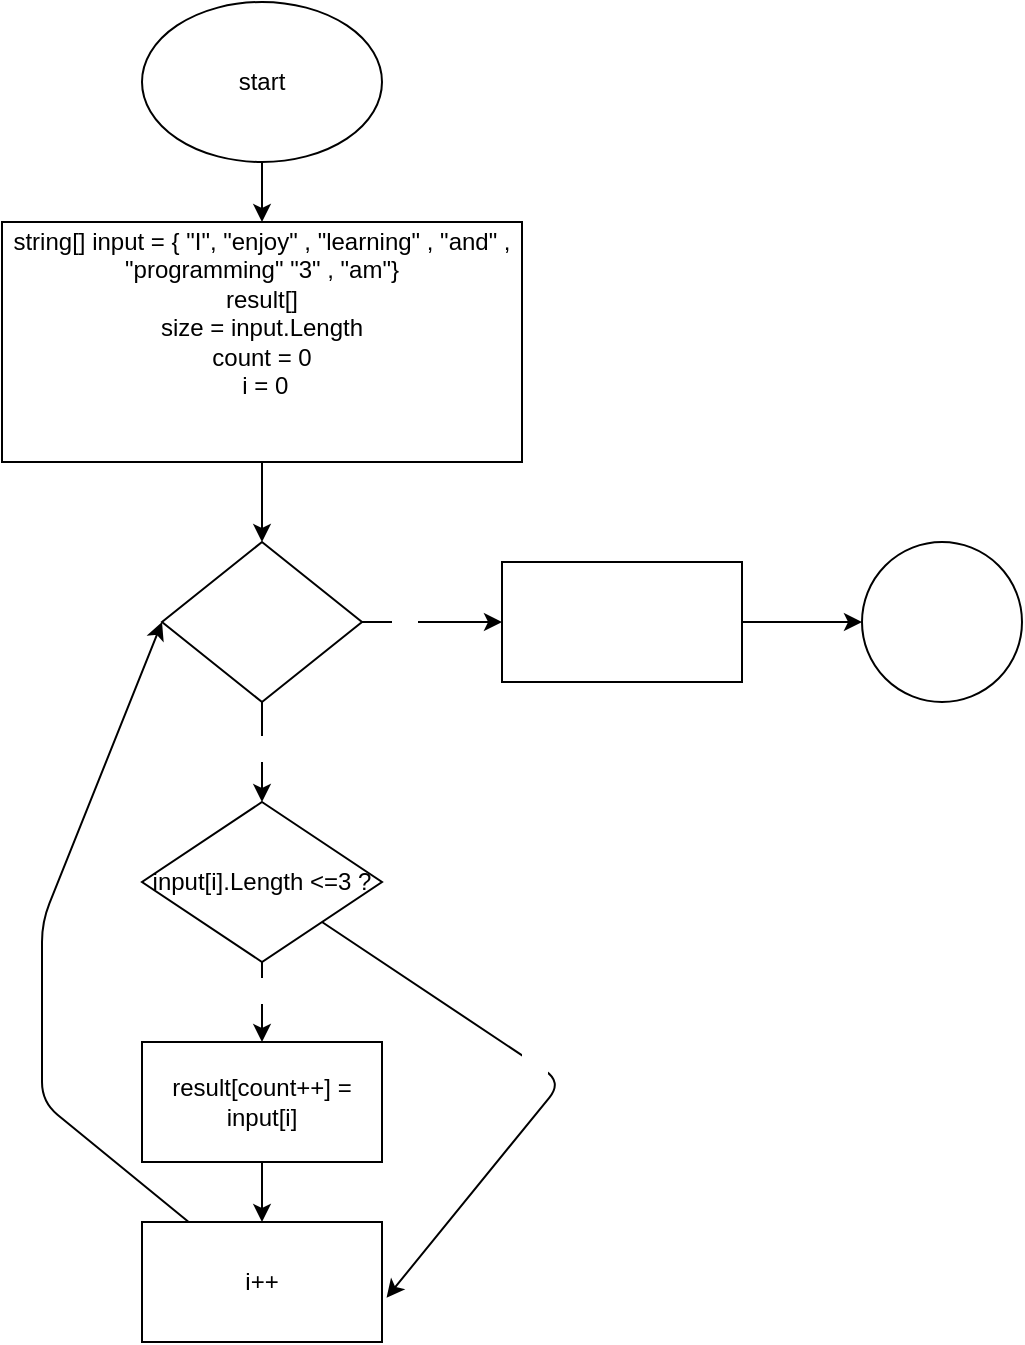 <mxfile>
    <diagram id="m88hlxh6wCAiG51Q_rRw" name="Page-1">
        <mxGraphModel dx="594" dy="402" grid="1" gridSize="10" guides="1" tooltips="1" connect="1" arrows="1" fold="1" page="1" pageScale="1" pageWidth="850" pageHeight="1100" math="0" shadow="0">
            <root>
                <mxCell id="0"/>
                <mxCell id="1" parent="0"/>
                <mxCell id="4" value="" style="edgeStyle=none;html=1;" edge="1" parent="1" source="2" target="3">
                    <mxGeometry relative="1" as="geometry"/>
                </mxCell>
                <mxCell id="2" value="start&lt;br&gt;" style="ellipse;whiteSpace=wrap;html=1;" vertex="1" parent="1">
                    <mxGeometry x="260" y="10" width="120" height="80" as="geometry"/>
                </mxCell>
                <mxCell id="7" value="" style="edgeStyle=none;html=1;fontColor=#FFFFFF;" edge="1" parent="1" source="3">
                    <mxGeometry relative="1" as="geometry">
                        <mxPoint x="320" y="280" as="targetPoint"/>
                    </mxGeometry>
                </mxCell>
                <mxCell id="3" value="string[] input = { &quot;I&quot;, &quot;enjoy&quot; , &quot;learning&quot; , &quot;and&quot; , &quot;programming&quot; &quot;3&quot; , &quot;am&quot;}&lt;br&gt;result[]&lt;br&gt;size = input.Length&lt;br&gt;count = 0&lt;br&gt;&amp;nbsp;i = 0&lt;br&gt;&lt;span style=&quot;background-color: var(--vscode-textPreformat-background); font-family: Consolas, Monaco, &amp;quot;Andale Mono&amp;quot;, &amp;quot;Ubuntu Mono&amp;quot;, monospace; font-size: 1em; font-style: inherit; font-variant-ligatures: inherit; font-variant-caps: inherit; font-weight: inherit; word-spacing: normal; letter-spacing: -0.304px; text-align: left;&quot;&gt;&lt;br&gt;&lt;br&gt;&lt;/span&gt;" style="whiteSpace=wrap;html=1;strokeColor=default;fillColor=default;" vertex="1" parent="1">
                    <mxGeometry x="190" y="120" width="260" height="120" as="geometry"/>
                </mxCell>
                <mxCell id="10" value="" style="edgeStyle=none;html=1;fontColor=#FFFFFF;" edge="1" parent="1" target="9">
                    <mxGeometry relative="1" as="geometry">
                        <mxPoint x="320" y="340" as="sourcePoint"/>
                    </mxGeometry>
                </mxCell>
                <mxCell id="27" value="yes" style="edgeLabel;html=1;align=center;verticalAlign=middle;resizable=0;points=[];fontColor=#FFFFFF;" vertex="1" connectable="0" parent="10">
                    <mxGeometry x="0.233" relative="1" as="geometry">
                        <mxPoint as="offset"/>
                    </mxGeometry>
                </mxCell>
                <mxCell id="12" value="" style="edgeStyle=none;html=1;fontColor=#FFFFFF;" edge="1" parent="1" source="9" target="11">
                    <mxGeometry relative="1" as="geometry"/>
                </mxCell>
                <mxCell id="16" value="YES&lt;br&gt;" style="edgeLabel;html=1;align=center;verticalAlign=middle;resizable=0;points=[];fontColor=#FFFFFF;" vertex="1" connectable="0" parent="12">
                    <mxGeometry x="-0.303" relative="1" as="geometry">
                        <mxPoint as="offset"/>
                    </mxGeometry>
                </mxCell>
                <mxCell id="29" style="edgeStyle=none;html=1;entryX=1.019;entryY=0.631;entryDx=0;entryDy=0;entryPerimeter=0;fontColor=#FFFFFF;" edge="1" parent="1" source="9" target="25">
                    <mxGeometry relative="1" as="geometry">
                        <Array as="points">
                            <mxPoint x="470" y="550"/>
                        </Array>
                    </mxGeometry>
                </mxCell>
                <mxCell id="31" value="no" style="edgeLabel;html=1;align=center;verticalAlign=middle;resizable=0;points=[];fontColor=#FFFFFF;" vertex="1" connectable="0" parent="29">
                    <mxGeometry x="-0.112" y="1" relative="1" as="geometry">
                        <mxPoint as="offset"/>
                    </mxGeometry>
                </mxCell>
                <mxCell id="9" value="input[i].Length &amp;lt;=3 ?" style="rhombus;whiteSpace=wrap;html=1;" vertex="1" parent="1">
                    <mxGeometry x="260" y="410" width="120" height="80" as="geometry"/>
                </mxCell>
                <mxCell id="26" value="" style="edgeStyle=none;html=1;fontColor=#FFFFFF;" edge="1" parent="1" source="11" target="25">
                    <mxGeometry relative="1" as="geometry"/>
                </mxCell>
                <mxCell id="11" value="result[count++] = input[i]" style="whiteSpace=wrap;html=1;" vertex="1" parent="1">
                    <mxGeometry x="260" y="530" width="120" height="60" as="geometry"/>
                </mxCell>
                <mxCell id="22" value="" style="edgeStyle=none;html=1;fontColor=#FFFFFF;" edge="1" parent="1" source="19" target="21">
                    <mxGeometry relative="1" as="geometry"/>
                </mxCell>
                <mxCell id="28" value="no" style="edgeLabel;html=1;align=center;verticalAlign=middle;resizable=0;points=[];fontColor=#FFFFFF;" vertex="1" connectable="0" parent="22">
                    <mxGeometry x="-0.42" y="-2" relative="1" as="geometry">
                        <mxPoint as="offset"/>
                    </mxGeometry>
                </mxCell>
                <mxCell id="19" value="&amp;nbsp;i &amp;lt; size?" style="rhombus;whiteSpace=wrap;html=1;labelBackgroundColor=none;strokeColor=default;fontColor=#FFFFFF;fillColor=default;" vertex="1" parent="1">
                    <mxGeometry x="270" y="280" width="100" height="80" as="geometry"/>
                </mxCell>
                <mxCell id="24" value="" style="edgeStyle=none;html=1;fontColor=#FFFFFF;" edge="1" parent="1" source="21" target="23">
                    <mxGeometry relative="1" as="geometry"/>
                </mxCell>
                <mxCell id="21" value="Print result" style="whiteSpace=wrap;html=1;fontColor=#FFFFFF;labelBackgroundColor=none;" vertex="1" parent="1">
                    <mxGeometry x="440" y="290" width="120" height="60" as="geometry"/>
                </mxCell>
                <mxCell id="23" value="Stop" style="ellipse;whiteSpace=wrap;html=1;fontColor=#FFFFFF;labelBackgroundColor=none;" vertex="1" parent="1">
                    <mxGeometry x="620" y="280" width="80" height="80" as="geometry"/>
                </mxCell>
                <mxCell id="30" style="edgeStyle=none;html=1;entryX=0;entryY=0.5;entryDx=0;entryDy=0;fontColor=#FFFFFF;" edge="1" parent="1" source="25" target="19">
                    <mxGeometry relative="1" as="geometry">
                        <Array as="points">
                            <mxPoint x="210" y="560"/>
                            <mxPoint x="210" y="470"/>
                        </Array>
                    </mxGeometry>
                </mxCell>
                <mxCell id="25" value="i++" style="whiteSpace=wrap;html=1;" vertex="1" parent="1">
                    <mxGeometry x="260" y="620" width="120" height="60" as="geometry"/>
                </mxCell>
            </root>
        </mxGraphModel>
    </diagram>
</mxfile>